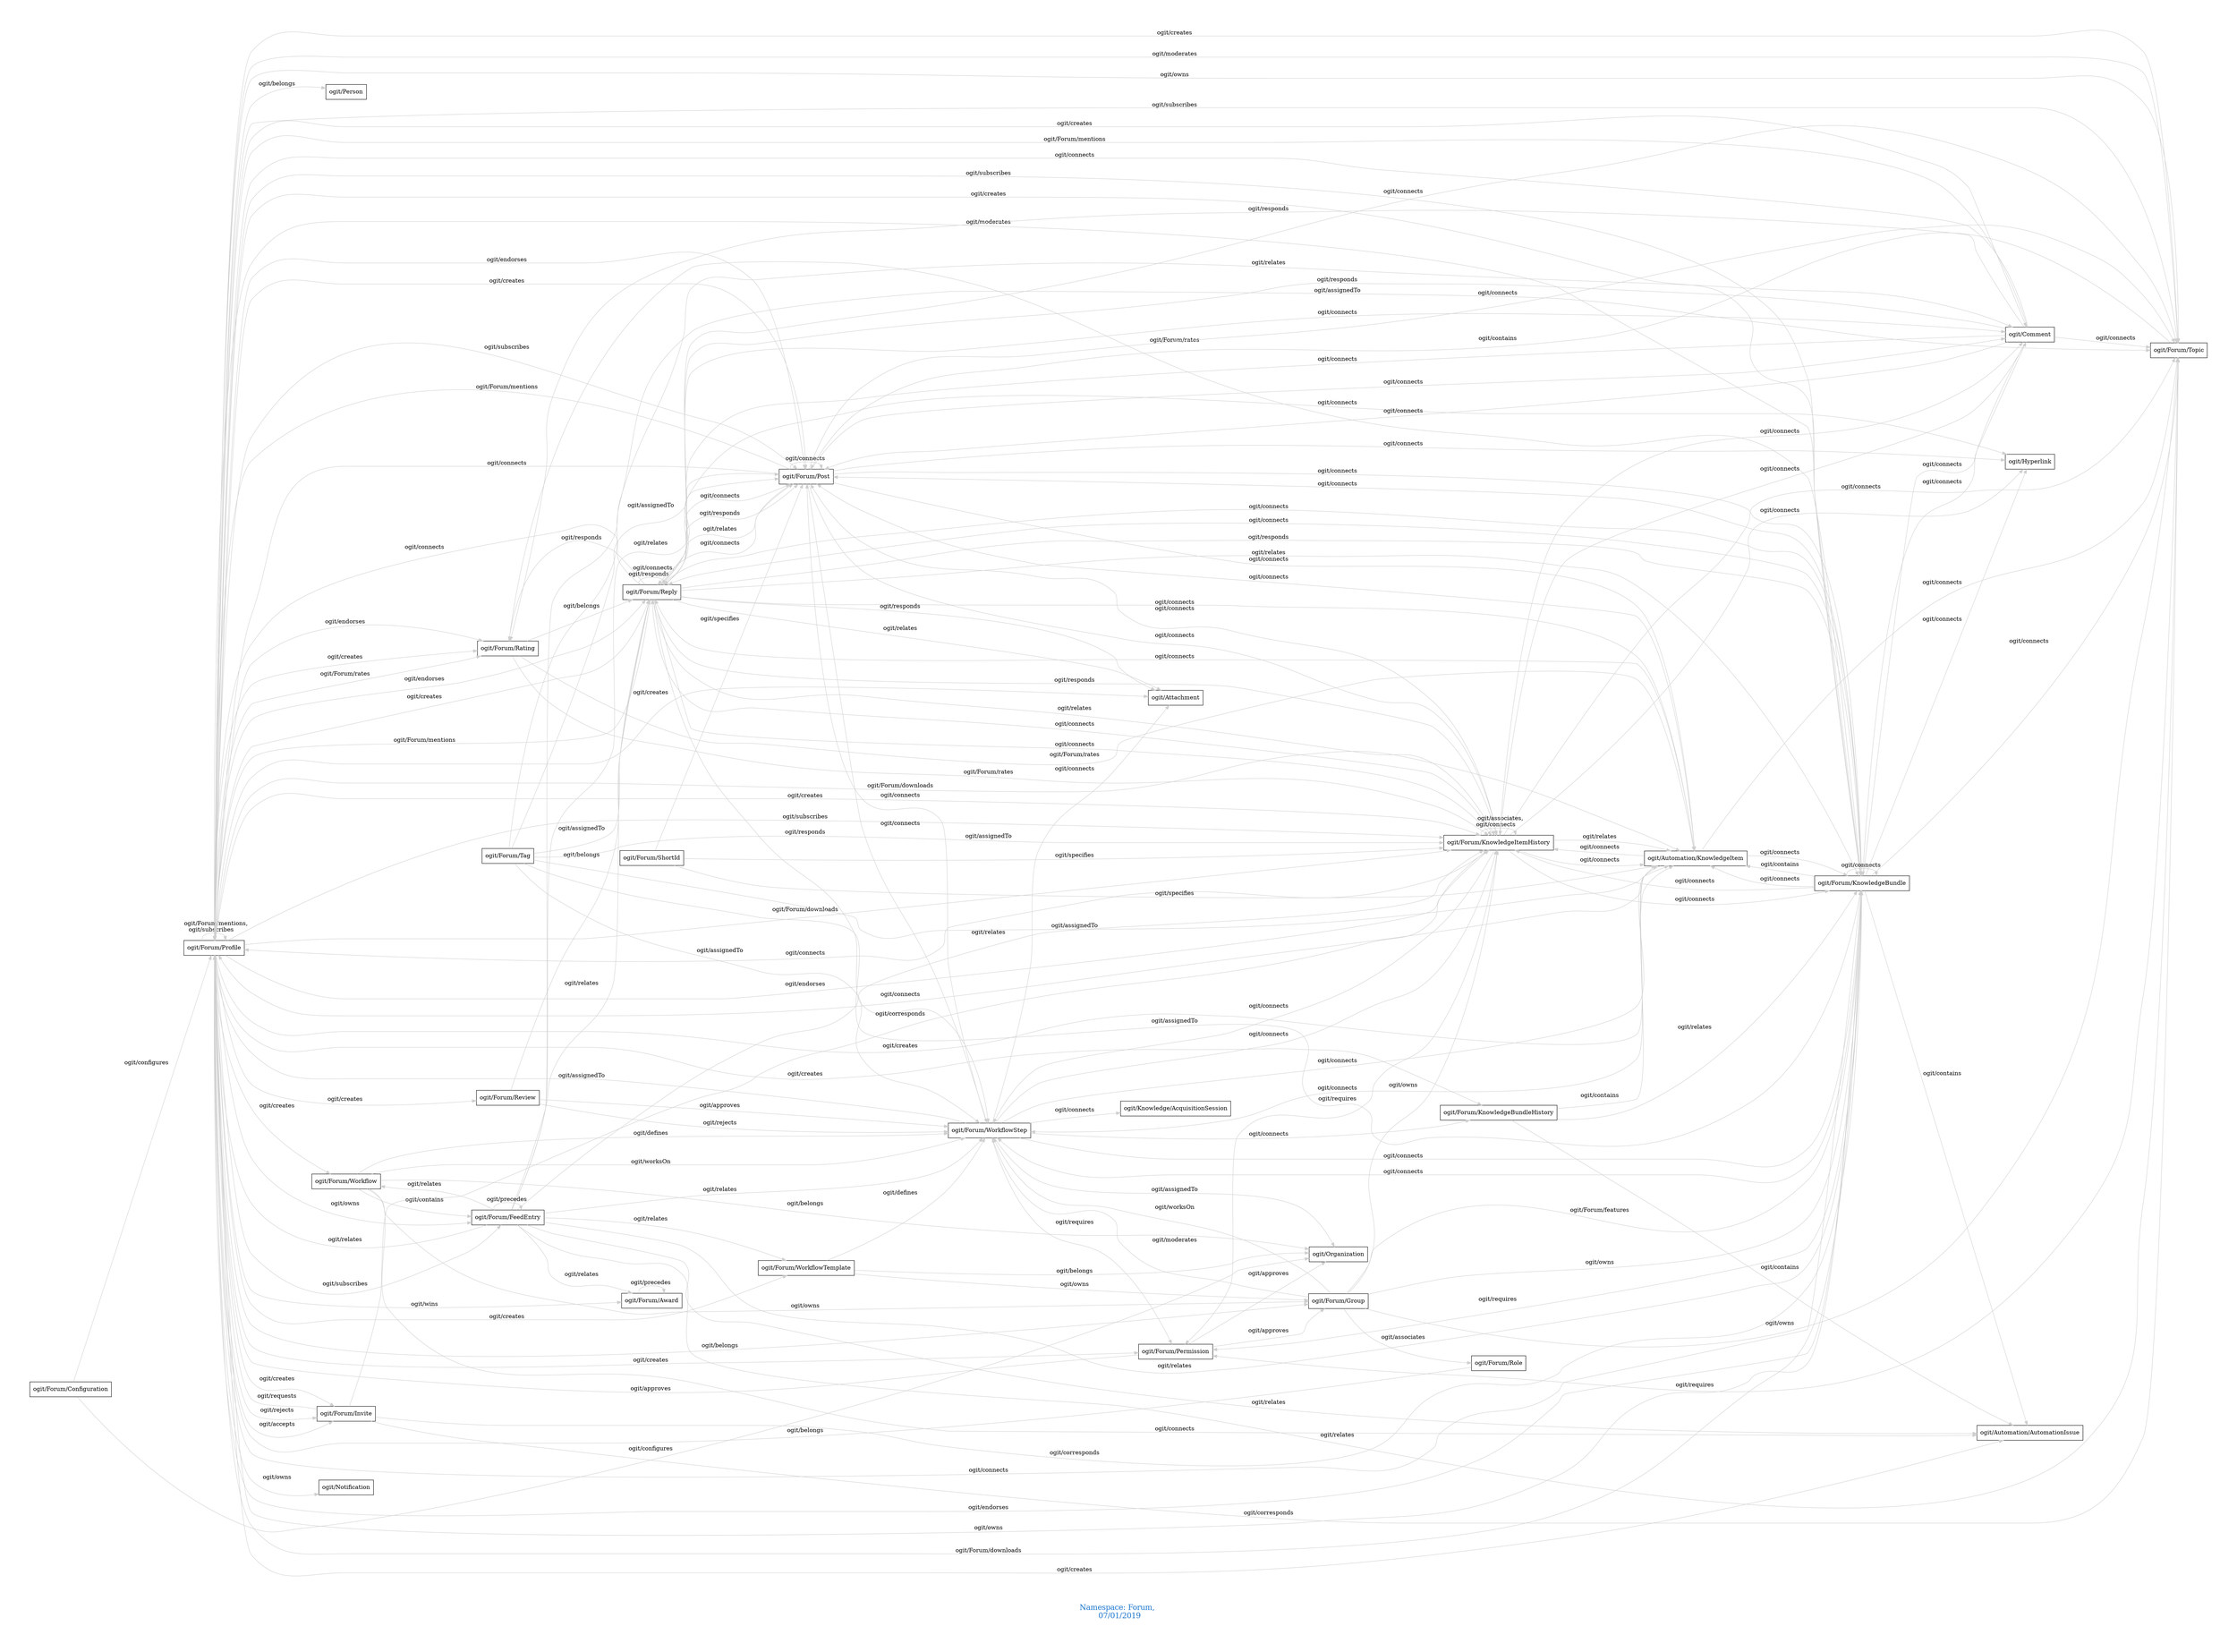 digraph OGIT_ontology {
 graph [ rankdir= LR,pad=1 
fontsize = 18,
fontcolor= dodgerblue3,label = "\n\n\nNamespace: Forum, \n 07/01/2019"];
node[shape=polygon];
edge [  color="gray81"];

   "ogit/Forum/Profile" -> "ogit/Forum/Rating" [label="   ogit/endorses    "];
   "ogit/Forum/Profile" -> "ogit/Forum/Reply" [label="   ogit/endorses    "];
   "ogit/Forum/Profile" -> "ogit/Forum/Post" [label="   ogit/endorses    "];
   "ogit/Forum/Profile" -> "ogit/Forum/KnowledgeItemHistory" [label="   ogit/endorses    "];
   "ogit/Forum/Profile" -> "ogit/Forum/KnowledgeBundle" [label="   ogit/endorses    "];
   "ogit/Forum/Post" -> "ogit/Forum/Profile" [label="   ogit/Forum/mentions    "];
   "ogit/Forum/Reply" -> "ogit/Forum/Profile" [label="   ogit/Forum/mentions    "];
   "ogit/Comment" -> "ogit/Forum/Profile" [label="   ogit/Forum/mentions    "];
   "ogit/Forum/KnowledgeBundle" -> "ogit/Automation/AutomationIssue" [label="   ogit/contains    "];
   "ogit/Forum/KnowledgeBundle" -> "ogit/Automation/KnowledgeItem" [label="   ogit/contains    "];
   "ogit/Forum/KnowledgeBundleHistory" -> "ogit/Automation/AutomationIssue" [label="   ogit/contains    "];
   "ogit/Forum/KnowledgeBundleHistory" -> "ogit/Automation/KnowledgeItem" [label="   ogit/contains    "];
   "ogit/Forum/Topic" -> "ogit/Forum/Post" [label="   ogit/contains    "];
   "ogit/Forum/Workflow" -> "ogit/Forum/FeedEntry" [label="   ogit/contains    "];
   "ogit/Forum/Workflow" -> "ogit/Forum/WorkflowStep" [label="   ogit/defines    "];
   "ogit/Forum/WorkflowTemplate" -> "ogit/Forum/WorkflowStep" [label="   ogit/defines    "];
   "ogit/Forum/Profile" -> "ogit/Forum/Invite" [label="   ogit/rejects    "];
   "ogit/Forum/Review" -> "ogit/Forum/WorkflowStep" [label="   ogit/rejects    "];
   "ogit/Forum/Group" -> "ogit/Forum/KnowledgeBundle" [label="   ogit/Forum/features    "];
   "ogit/Forum/Group" -> "ogit/Forum/WorkflowStep" [label="   ogit/worksOn    "];
   "ogit/Forum/Workflow" -> "ogit/Forum/WorkflowStep" [label="   ogit/worksOn    "];
   "ogit/Forum/Tag" -> "ogit/Forum/Reply" [label="   ogit/assignedTo    "];
   "ogit/Forum/Tag" -> "ogit/Forum/WorkflowStep" [label="   ogit/assignedTo    "];
   "ogit/Forum/Tag" -> "ogit/Forum/Topic" [label="   ogit/assignedTo    "];
   "ogit/Forum/Tag" -> "ogit/Forum/KnowledgeItemHistory" [label="   ogit/assignedTo    "];
   "ogit/Forum/Tag" -> "ogit/Automation/KnowledgeItem" [label="   ogit/assignedTo    "];
   "ogit/Forum/Tag" -> "ogit/Forum/Post" [label="   ogit/assignedTo    "];
   "ogit/Forum/Tag" -> "ogit/Forum/KnowledgeBundle" [label="   ogit/assignedTo    "];
   "ogit/Forum/WorkflowStep" -> "ogit/Organization" [label="   ogit/assignedTo    "];
   "ogit/Forum/WorkflowStep" -> "ogit/Forum/Profile" [label="   ogit/assignedTo    "];
   "ogit/Forum/ShortId" -> "ogit/Forum/KnowledgeItemHistory" [label="   ogit/specifies    "];
   "ogit/Forum/ShortId" -> "ogit/Automation/KnowledgeItem" [label="   ogit/specifies    "];
   "ogit/Forum/ShortId" -> "ogit/Forum/Post" [label="   ogit/specifies    "];
   "ogit/Forum/Profile" -> "ogit/Forum/Invite" [label="   ogit/accepts    "];
   "ogit/Forum/Profile" -> "ogit/Forum/Review" [label="   ogit/creates    "];
   "ogit/Forum/Profile" -> "ogit/Forum/WorkflowTemplate" [label="   ogit/creates    "];
   "ogit/Forum/Profile" -> "ogit/Forum/KnowledgeBundleHistory" [label="   ogit/creates    "];
   "ogit/Forum/Profile" -> "ogit/Attachment" [label="   ogit/creates    "];
   "ogit/Forum/Profile" -> "ogit/Forum/Workflow" [label="   ogit/creates    "];
   "ogit/Forum/Profile" -> "ogit/Forum/Rating" [label="   ogit/creates    "];
   "ogit/Forum/Profile" -> "ogit/Forum/KnowledgeItemHistory" [label="   ogit/creates    "];
   "ogit/Forum/Profile" -> "ogit/Forum/Permission" [label="   ogit/creates    "];
   "ogit/Forum/Profile" -> "ogit/Forum/Invite" [label="   ogit/creates    "];
   "ogit/Forum/Profile" -> "ogit/Automation/AutomationIssue" [label="   ogit/creates    "];
   "ogit/Forum/Profile" -> "ogit/Forum/Topic" [label="   ogit/creates    "];
   "ogit/Forum/Profile" -> "ogit/Forum/Reply" [label="   ogit/creates    "];
   "ogit/Forum/Profile" -> "ogit/Forum/Post" [label="   ogit/creates    "];
   "ogit/Forum/Profile" -> "ogit/Automation/KnowledgeItem" [label="   ogit/creates    "];
   "ogit/Forum/Profile" -> "ogit/Comment" [label="   ogit/creates    "];
   "ogit/Forum/Profile" -> "ogit/Forum/KnowledgeBundle" [label="   ogit/creates    "];
   "ogit/Forum/Group" -> "ogit/Forum/Role" [label="   ogit/associates    "];
   "ogit/Forum/Group" -> "ogit/Forum/WorkflowStep" [label="   ogit/moderates    "];
   "ogit/Forum/Profile" -> "ogit/Forum/KnowledgeBundle" [label="   ogit/moderates    "];
   "ogit/Forum/Profile" -> "ogit/Forum/Topic" [label="   ogit/moderates    "];
   "ogit/Automation/KnowledgeItem" -> "ogit/Forum/WorkflowStep" [label="   ogit/connects    "];
   "ogit/Automation/KnowledgeItem" -> "ogit/Forum/KnowledgeItemHistory" [label="   ogit/connects    "];
   "ogit/Automation/KnowledgeItem" -> "ogit/Forum/Profile" [label="   ogit/connects    "];
   "ogit/Automation/KnowledgeItem" -> "ogit/Forum/Topic" [label="   ogit/connects    "];
   "ogit/Automation/KnowledgeItem" -> "ogit/Forum/Reply" [label="   ogit/connects    "];
   "ogit/Automation/KnowledgeItem" -> "ogit/Forum/KnowledgeBundle" [label="   ogit/connects    "];
   "ogit/Automation/KnowledgeItem" -> "ogit/Forum/Post" [label="   ogit/connects    "];
   "ogit/Forum/KnowledgeBundle" -> "ogit/Forum/KnowledgeItemHistory" [label="   ogit/connects    "];
   "ogit/Forum/KnowledgeBundle" -> "ogit/Forum/WorkflowStep" [label="   ogit/connects    "];
   "ogit/Forum/KnowledgeBundle" -> "ogit/Forum/Profile" [label="   ogit/connects    "];
   "ogit/Forum/KnowledgeBundle" -> "ogit/Forum/Topic" [label="   ogit/connects    "];
   "ogit/Forum/KnowledgeBundle" -> "ogit/Comment" [label="   ogit/connects    "];
   "ogit/Forum/KnowledgeBundle" -> "ogit/Forum/Reply" [label="   ogit/connects    "];
   "ogit/Forum/KnowledgeBundle" -> "ogit/Automation/KnowledgeItem" [label="   ogit/connects    "];
   "ogit/Forum/KnowledgeBundle" -> "ogit/Forum/Post" [label="   ogit/connects    "];
   "ogit/Forum/KnowledgeBundle" -> "ogit/Hyperlink" [label="   ogit/connects    "];
   "ogit/Forum/KnowledgeItemHistory" -> "ogit/Automation/KnowledgeItem" [label="   ogit/connects    "];
   "ogit/Forum/KnowledgeItemHistory" -> "ogit/Forum/WorkflowStep" [label="   ogit/connects    "];
   "ogit/Forum/KnowledgeItemHistory" -> "ogit/Forum/Profile" [label="   ogit/connects    "];
   "ogit/Forum/KnowledgeItemHistory" -> "ogit/Forum/Topic" [label="   ogit/connects    "];
   "ogit/Forum/KnowledgeItemHistory" -> "ogit/Comment" [label="   ogit/connects    "];
   "ogit/Forum/KnowledgeItemHistory" -> "ogit/Forum/Reply" [label="   ogit/connects    "];
   "ogit/Forum/KnowledgeItemHistory" -> "ogit/Forum/KnowledgeBundle" [label="   ogit/connects    "];
   "ogit/Forum/KnowledgeItemHistory" -> "ogit/Forum/Post" [label="   ogit/connects    "];
   "ogit/Forum/KnowledgeItemHistory" -> "ogit/Hyperlink" [label="   ogit/connects    "];
   "ogit/Forum/Post" -> "ogit/Forum/WorkflowStep" [label="   ogit/connects    "];
   "ogit/Forum/Post" -> "ogit/Forum/KnowledgeItemHistory" [label="   ogit/connects    "];
   "ogit/Forum/Post" -> "ogit/Forum/Profile" [label="   ogit/connects    "];
   "ogit/Forum/Post" -> "ogit/Forum/Topic" [label="   ogit/connects    "];
   "ogit/Forum/Post" -> "ogit/Comment" [label="   ogit/connects    "];
   "ogit/Forum/Post" -> "ogit/Forum/Reply" [label="   ogit/connects    "];
   "ogit/Forum/Post" -> "ogit/Forum/KnowledgeBundle" [label="   ogit/connects    "];
   "ogit/Forum/Post" -> "ogit/Automation/KnowledgeItem" [label="   ogit/connects    "];
   "ogit/Forum/Post" -> "ogit/Hyperlink" [label="   ogit/connects    "];
   "ogit/Forum/Reply" -> "ogit/Forum/KnowledgeItemHistory" [label="   ogit/connects    "];
   "ogit/Forum/Reply" -> "ogit/Forum/Profile" [label="   ogit/connects    "];
   "ogit/Forum/Reply" -> "ogit/Forum/Topic" [label="   ogit/connects    "];
   "ogit/Forum/Reply" -> "ogit/Comment" [label="   ogit/connects    "];
   "ogit/Forum/Reply" -> "ogit/Forum/KnowledgeBundle" [label="   ogit/connects    "];
   "ogit/Forum/Reply" -> "ogit/Automation/KnowledgeItem" [label="   ogit/connects    "];
   "ogit/Forum/Reply" -> "ogit/Forum/Post" [label="   ogit/connects    "];
   "ogit/Forum/Reply" -> "ogit/Hyperlink" [label="   ogit/connects    "];
   "ogit/Forum/Workflow" -> "ogit/Automation/AutomationIssue" [label="   ogit/connects    "];
   "ogit/Forum/WorkflowStep" -> "ogit/Knowledge/AcquisitionSession" [label="   ogit/connects    "];
   "ogit/Forum/WorkflowStep" -> "ogit/Forum/KnowledgeBundleHistory" [label="   ogit/connects    "];
   "ogit/Forum/WorkflowStep" -> "ogit/Attachment" [label="   ogit/connects    "];
   "ogit/Forum/WorkflowStep" -> "ogit/Automation/KnowledgeItem" [label="   ogit/connects    "];
   "ogit/Forum/WorkflowStep" -> "ogit/Forum/KnowledgeBundle" [label="   ogit/connects    "];
   "ogit/Forum/WorkflowStep" -> "ogit/Forum/KnowledgeItemHistory" [label="   ogit/connects    "];
   "ogit/Forum/WorkflowStep" -> "ogit/Forum/Post" [label="   ogit/connects    "];
   "ogit/Comment" -> "ogit/Forum/KnowledgeItemHistory" [label="   ogit/connects    "];
   "ogit/Comment" -> "ogit/Forum/Profile" [label="   ogit/connects    "];
   "ogit/Comment" -> "ogit/Forum/Topic" [label="   ogit/connects    "];
   "ogit/Comment" -> "ogit/Forum/Reply" [label="   ogit/connects    "];
   "ogit/Comment" -> "ogit/Forum/KnowledgeBundle" [label="   ogit/connects    "];
   "ogit/Comment" -> "ogit/Forum/Post" [label="   ogit/connects    "];
   "ogit/Forum/Invite" -> "ogit/Forum/KnowledgeBundle" [label="   ogit/corresponds    "];
   "ogit/Forum/Invite" -> "ogit/Forum/KnowledgeItemHistory" [label="   ogit/corresponds    "];
   "ogit/Forum/Invite" -> "ogit/Forum/Topic" [label="   ogit/corresponds    "];
   "ogit/Forum/Profile" -> "ogit/Forum/Rating" [label="   ogit/Forum/rates    "];
   "ogit/Forum/Rating" -> "ogit/Automation/KnowledgeItem" [label="   ogit/Forum/rates    "];
   "ogit/Forum/Rating" -> "ogit/Forum/KnowledgeItemHistory" [label="   ogit/Forum/rates    "];
   "ogit/Forum/Rating" -> "ogit/Forum/KnowledgeBundle" [label="   ogit/Forum/rates    "];
   "ogit/Forum/KnowledgeBundle" -> "ogit/Forum/Permission" [label="   ogit/requires    "];
   "ogit/Forum/KnowledgeItemHistory" -> "ogit/Forum/Permission" [label="   ogit/requires    "];
   "ogit/Forum/Topic" -> "ogit/Forum/Permission" [label="   ogit/requires    "];
   "ogit/Forum/WorkflowStep" -> "ogit/Forum/Permission" [label="   ogit/requires    "];
   "ogit/Forum/Invite" -> "ogit/Forum/Profile" [label="   ogit/requests    "];
   "ogit/Forum/Configuration" -> "ogit/Organization" [label="   ogit/configures    "];
   "ogit/Forum/Configuration" -> "ogit/Forum/Profile" [label="   ogit/configures    "];
   "ogit/Forum/Reply" -> "ogit/Attachment" [label="   ogit/responds    "];
   "ogit/Forum/Reply" -> "ogit/Forum/Rating" [label="   ogit/responds    "];
   "ogit/Forum/Reply" -> "ogit/Forum/WorkflowStep" [label="   ogit/responds    "];
   "ogit/Forum/Reply" -> "ogit/Forum/KnowledgeBundle" [label="   ogit/responds    "];
   "ogit/Forum/Reply" -> "ogit/Forum/Post" [label="   ogit/responds    "];
   "ogit/Forum/Reply" -> "ogit/Forum/KnowledgeItemHistory" [label="   ogit/responds    "];
   "ogit/Comment" -> "ogit/Forum/Rating" [label="   ogit/responds    "];
   "ogit/Comment" -> "ogit/Forum/Reply" [label="   ogit/responds    "];
   "ogit/Forum/Group" -> "ogit/Forum/Topic" [label="   ogit/owns    "];
   "ogit/Forum/Group" -> "ogit/Forum/KnowledgeItemHistory" [label="   ogit/owns    "];
   "ogit/Forum/Group" -> "ogit/Forum/KnowledgeBundle" [label="   ogit/owns    "];
   "ogit/Forum/Profile" -> "ogit/Forum/Topic" [label="   ogit/owns    "];
   "ogit/Forum/Profile" -> "ogit/Notification" [label="   ogit/owns    "];
   "ogit/Forum/Profile" -> "ogit/Forum/FeedEntry" [label="   ogit/owns    "];
   "ogit/Forum/Profile" -> "ogit/Forum/KnowledgeBundle" [label="   ogit/owns    "];
   "ogit/Forum/Workflow" -> "ogit/Forum/Group" [label="   ogit/owns    "];
   "ogit/Forum/WorkflowTemplate" -> "ogit/Forum/Group" [label="   ogit/owns    "];
   "ogit/Forum/Profile" -> "ogit/Person" [label="   ogit/belongs    "];
   "ogit/Forum/Profile" -> "ogit/Forum/Group" [label="   ogit/belongs    "];
   "ogit/Forum/Rating" -> "ogit/Forum/Reply" [label="   ogit/belongs    "];
   "ogit/Forum/Review" -> "ogit/Forum/Reply" [label="   ogit/belongs    "];
   "ogit/Forum/Role" -> "ogit/Forum/Profile" [label="   ogit/belongs    "];
   "ogit/Forum/Workflow" -> "ogit/Organization" [label="   ogit/belongs    "];
   "ogit/Forum/WorkflowTemplate" -> "ogit/Organization" [label="   ogit/belongs    "];
   "ogit/Forum/Profile" -> "ogit/Forum/FeedEntry" [label="   ogit/subscribes    "];
   "ogit/Forum/Profile" -> "ogit/Forum/KnowledgeBundle" [label="   ogit/subscribes    "];
   "ogit/Forum/Profile" -> "ogit/Forum/Post" [label="   ogit/subscribes    "];
   "ogit/Forum/Profile" -> "ogit/Forum/Topic" [label="   ogit/subscribes    "];
   "ogit/Forum/Profile" -> "ogit/Forum/KnowledgeItemHistory" [label="   ogit/subscribes    "];
   "ogit/Forum/Permission" -> "ogit/Organization" [label="   ogit/approves    "];
   "ogit/Forum/Permission" -> "ogit/Forum/Profile" [label="   ogit/approves    "];
   "ogit/Forum/Permission" -> "ogit/Forum/Group" [label="   ogit/approves    "];
   "ogit/Forum/Review" -> "ogit/Forum/WorkflowStep" [label="   ogit/approves    "];
   "ogit/Forum/Profile" -> "ogit/Automation/KnowledgeItem" [label="   ogit/Forum/downloads    "];
   "ogit/Forum/Profile" -> "ogit/Forum/KnowledgeItemHistory" [label="   ogit/Forum/downloads    "];
   "ogit/Forum/Profile" -> "ogit/Forum/KnowledgeBundle" [label="   ogit/Forum/downloads    "];
   "ogit/Forum/FeedEntry" -> "ogit/Forum/WorkflowTemplate" [label="   ogit/relates    "];
   "ogit/Forum/FeedEntry" -> "ogit/Forum/WorkflowStep" [label="   ogit/relates    "];
   "ogit/Forum/FeedEntry" -> "ogit/Forum/Workflow" [label="   ogit/relates    "];
   "ogit/Forum/FeedEntry" -> "ogit/Automation/AutomationIssue" [label="   ogit/relates    "];
   "ogit/Forum/FeedEntry" -> "ogit/Comment" [label="   ogit/relates    "];
   "ogit/Forum/FeedEntry" -> "ogit/Forum/KnowledgeItemHistory" [label="   ogit/relates    "];
   "ogit/Forum/FeedEntry" -> "ogit/Forum/Reply" [label="   ogit/relates    "];
   "ogit/Forum/FeedEntry" -> "ogit/Forum/Award" [label="   ogit/relates    "];
   "ogit/Forum/FeedEntry" -> "ogit/Forum/KnowledgeBundle" [label="   ogit/relates    "];
   "ogit/Forum/FeedEntry" -> "ogit/Forum/Post" [label="   ogit/relates    "];
   "ogit/Forum/FeedEntry" -> "ogit/Forum/Topic" [label="   ogit/relates    "];
   "ogit/Forum/FeedEntry" -> "ogit/Forum/Profile" [label="   ogit/relates    "];
   "ogit/Forum/KnowledgeBundleHistory" -> "ogit/Forum/KnowledgeBundle" [label="   ogit/relates    "];
   "ogit/Forum/KnowledgeItemHistory" -> "ogit/Automation/KnowledgeItem" [label="   ogit/relates    "];
   "ogit/Forum/Reply" -> "ogit/Attachment" [label="   ogit/relates    "];
   "ogit/Forum/Reply" -> "ogit/Forum/KnowledgeBundle" [label="   ogit/relates    "];
   "ogit/Forum/Reply" -> "ogit/Forum/Post" [label="   ogit/relates    "];
   "ogit/Forum/Reply" -> "ogit/Forum/KnowledgeItemHistory" [label="   ogit/relates    "];
   "ogit/Forum/Profile" -> "ogit/Forum/Award" [label="   ogit/wins    "];
   "ogit/Forum/KnowledgeItemHistory" -> "ogit/Forum/KnowledgeItemHistory" [label="   ogit/associates, \n ogit/connects    "];
   "ogit/Forum/KnowledgeBundle" -> "ogit/Forum/KnowledgeBundle" [label="   ogit/connects    "];
   "ogit/Forum/Award" -> "ogit/Forum/Award" [label="   ogit/precedes    "];
   "ogit/Forum/Profile" -> "ogit/Forum/Profile" [label="   ogit/Forum/mentions, \n ogit/subscribes    "];
   "ogit/Forum/Reply" -> "ogit/Forum/Reply" [label="   ogit/connects, \n ogit/responds    "];
   "ogit/Forum/FeedEntry" -> "ogit/Forum/FeedEntry" [label="   ogit/precedes    "];
   "ogit/Forum/Post" -> "ogit/Forum/Post" [label="   ogit/connects    "];
}
